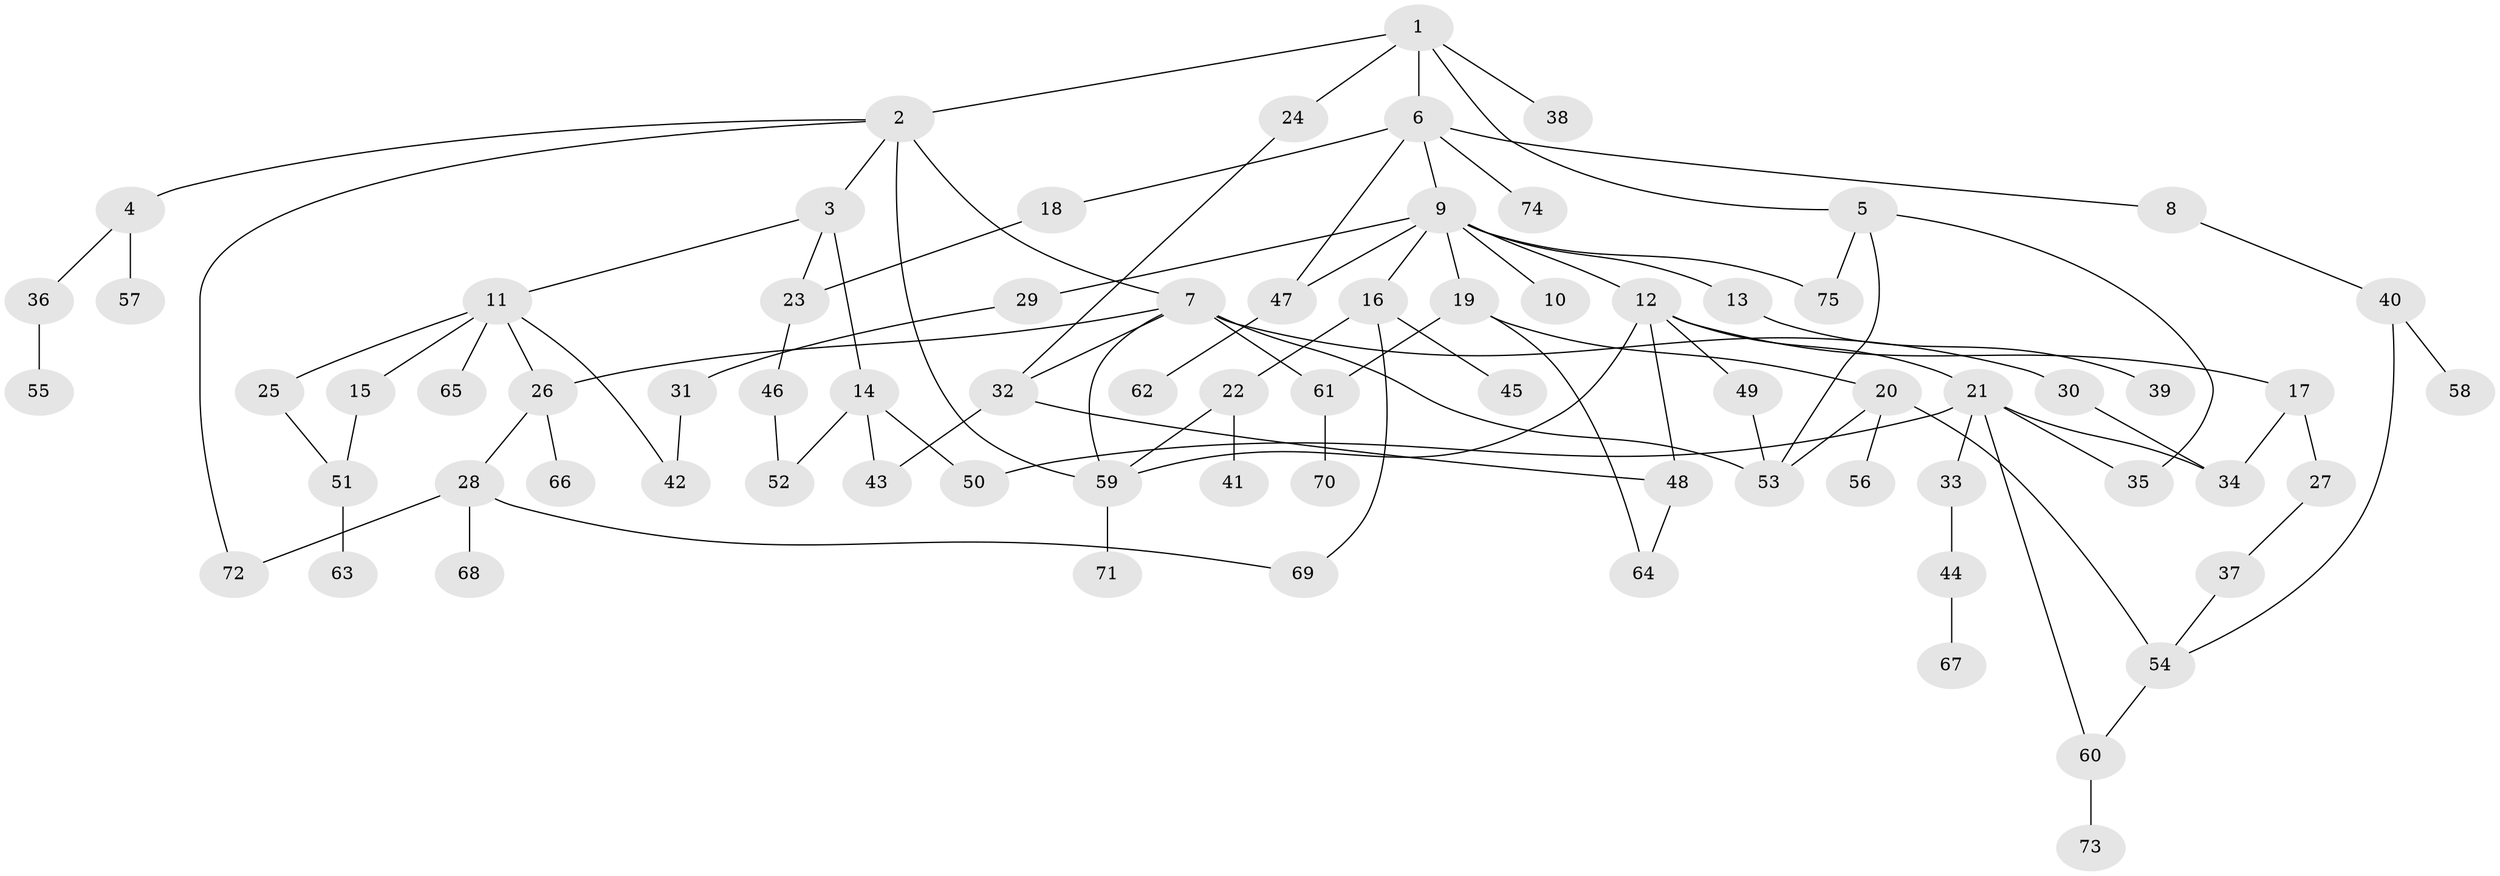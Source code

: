 // coarse degree distribution, {5: 0.057692307692307696, 8: 0.038461538461538464, 1: 0.3269230769230769, 2: 0.38461538461538464, 4: 0.057692307692307696, 6: 0.057692307692307696, 7: 0.07692307692307693}
// Generated by graph-tools (version 1.1) at 2025/46/03/04/25 21:46:01]
// undirected, 75 vertices, 101 edges
graph export_dot {
graph [start="1"]
  node [color=gray90,style=filled];
  1;
  2;
  3;
  4;
  5;
  6;
  7;
  8;
  9;
  10;
  11;
  12;
  13;
  14;
  15;
  16;
  17;
  18;
  19;
  20;
  21;
  22;
  23;
  24;
  25;
  26;
  27;
  28;
  29;
  30;
  31;
  32;
  33;
  34;
  35;
  36;
  37;
  38;
  39;
  40;
  41;
  42;
  43;
  44;
  45;
  46;
  47;
  48;
  49;
  50;
  51;
  52;
  53;
  54;
  55;
  56;
  57;
  58;
  59;
  60;
  61;
  62;
  63;
  64;
  65;
  66;
  67;
  68;
  69;
  70;
  71;
  72;
  73;
  74;
  75;
  1 -- 2;
  1 -- 5;
  1 -- 6;
  1 -- 24;
  1 -- 38;
  2 -- 3;
  2 -- 4;
  2 -- 7;
  2 -- 72;
  2 -- 59;
  3 -- 11;
  3 -- 14;
  3 -- 23;
  4 -- 36;
  4 -- 57;
  5 -- 35;
  5 -- 53;
  5 -- 75;
  6 -- 8;
  6 -- 9;
  6 -- 18;
  6 -- 74;
  6 -- 47;
  7 -- 30;
  7 -- 32;
  7 -- 59;
  7 -- 26;
  7 -- 53;
  7 -- 61;
  8 -- 40;
  9 -- 10;
  9 -- 12;
  9 -- 13;
  9 -- 16;
  9 -- 19;
  9 -- 29;
  9 -- 47;
  9 -- 75;
  11 -- 15;
  11 -- 25;
  11 -- 26;
  11 -- 65;
  11 -- 42;
  12 -- 17;
  12 -- 21;
  12 -- 49;
  12 -- 48;
  12 -- 59;
  13 -- 39;
  14 -- 43;
  14 -- 50;
  14 -- 52;
  15 -- 51;
  16 -- 22;
  16 -- 45;
  16 -- 69;
  17 -- 27;
  17 -- 34;
  18 -- 23;
  19 -- 20;
  19 -- 61;
  19 -- 64;
  20 -- 56;
  20 -- 53;
  20 -- 54;
  21 -- 33;
  21 -- 34;
  21 -- 50;
  21 -- 60;
  21 -- 35;
  22 -- 41;
  22 -- 59;
  23 -- 46;
  24 -- 32;
  25 -- 51;
  26 -- 28;
  26 -- 66;
  27 -- 37;
  28 -- 68;
  28 -- 72;
  28 -- 69;
  29 -- 31;
  30 -- 34;
  31 -- 42;
  32 -- 48;
  32 -- 43;
  33 -- 44;
  36 -- 55;
  37 -- 54;
  40 -- 54;
  40 -- 58;
  44 -- 67;
  46 -- 52;
  47 -- 62;
  48 -- 64;
  49 -- 53;
  51 -- 63;
  54 -- 60;
  59 -- 71;
  60 -- 73;
  61 -- 70;
}
